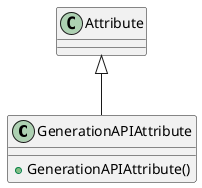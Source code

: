@startuml
class GenerationAPIAttribute {
    + GenerationAPIAttribute()
}
Attribute <|-- GenerationAPIAttribute
@enduml
